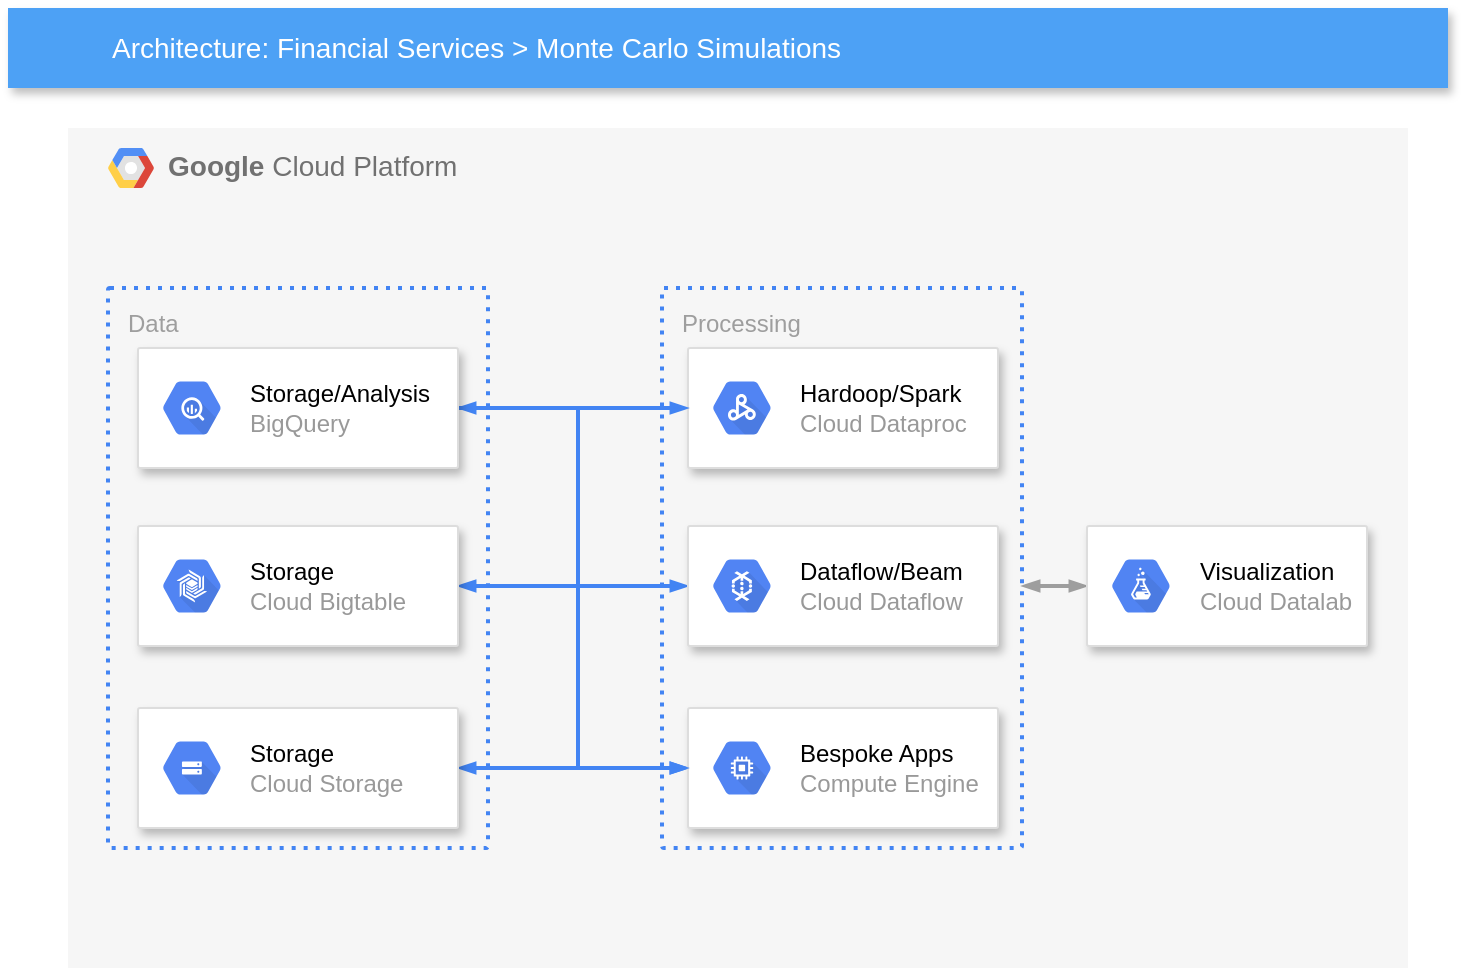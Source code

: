 <mxfile version="14.6.1" type="github"><diagram id="f106602c-feb2-e66a-4537-3a34d633f6aa" name="Page-1"><mxGraphModel dx="1422" dy="715" grid="1" gridSize="10" guides="1" tooltips="1" connect="1" arrows="1" fold="1" page="1" pageScale="1" pageWidth="1169" pageHeight="827" background="#ffffff" math="0" shadow="0"><root><mxCell id="0"/><mxCell id="1" parent="0"/><mxCell id="14" value="&lt;b&gt;Google &lt;/b&gt;Cloud Platform" style="fillColor=#F6F6F6;strokeColor=none;shadow=0;gradientColor=none;fontSize=14;align=left;spacing=10;fontColor=#717171;9E9E9E;verticalAlign=top;spacingTop=-4;fontStyle=0;spacingLeft=40;html=1;" parent="1" vertex="1"><mxGeometry x="230" y="100" width="670" height="420" as="geometry"/></mxCell><mxCell id="15" value="" style="shape=mxgraph.gcp2.google_cloud_platform;fillColor=#F6F6F6;strokeColor=none;shadow=0;gradientColor=none;" parent="14" vertex="1"><mxGeometry width="23" height="20" relative="1" as="geometry"><mxPoint x="20" y="10" as="offset"/></mxGeometry></mxCell><mxCell id="686" value="Processing" style="rounded=1;absoluteArcSize=1;arcSize=2;html=1;strokeColor=#4284F3;gradientColor=none;shadow=0;dashed=1;fontSize=12;fontColor=#9E9E9E;align=left;verticalAlign=top;spacing=10;spacingTop=-4;fillColor=none;dashPattern=1 2;strokeWidth=2;" parent="1" vertex="1"><mxGeometry x="527" y="180" width="180" height="280" as="geometry"/></mxCell><mxCell id="653" value="Data" style="rounded=1;absoluteArcSize=1;arcSize=2;html=1;strokeColor=#4284F3;gradientColor=none;shadow=0;dashed=1;fontSize=12;fontColor=#9E9E9E;align=left;verticalAlign=top;spacing=10;spacingTop=-4;fillColor=none;dashPattern=1 2;strokeWidth=2;" parent="1" vertex="1"><mxGeometry x="250" y="180" width="190" height="280" as="geometry"/></mxCell><mxCell id="2" value="Architecture: Financial Services &amp;gt; Monte Carlo Simulations" style="fillColor=#4DA1F5;strokeColor=none;shadow=1;gradientColor=none;fontSize=14;align=left;spacingLeft=50;fontColor=#ffffff;html=1;" parent="1" vertex="1"><mxGeometry x="200" y="40" width="720" height="40" as="geometry"/></mxCell><mxCell id="688" style="edgeStyle=orthogonalEdgeStyle;rounded=0;html=1;labelBackgroundColor=none;startFill=1;startSize=4;endArrow=blockThin;endFill=1;endSize=4;jettySize=auto;orthogonalLoop=1;strokeColor=#4284F3;strokeWidth=2;fontSize=12;fontColor=#000000;align=center;dashed=0;startArrow=blockThin;" parent="1" source="669" target="677" edge="1"><mxGeometry relative="1" as="geometry"/></mxCell><mxCell id="669" value="" style="strokeColor=#dddddd;fillColor=#ffffff;shadow=1;strokeWidth=1;rounded=1;absoluteArcSize=1;arcSize=2;fontSize=10;fontColor=#9E9E9E;align=center;html=1;" parent="1" vertex="1"><mxGeometry x="265" y="299" width="160" height="60" as="geometry"/></mxCell><mxCell id="670" value="&lt;font color=&quot;#000000&quot;&gt;Storage&lt;/font&gt;&lt;br&gt;Cloud Bigtable" style="dashed=0;connectable=0;html=1;fillColor=#5184F3;strokeColor=none;shape=mxgraph.gcp2.hexIcon;prIcon=cloud_bigtable;part=1;labelPosition=right;verticalLabelPosition=middle;align=left;verticalAlign=middle;spacingLeft=5;fontColor=#999999;fontSize=12;" parent="669" vertex="1"><mxGeometry y="0.5" width="44" height="39" relative="1" as="geometry"><mxPoint x="5" y="-19.5" as="offset"/></mxGeometry></mxCell><mxCell id="689" style="edgeStyle=orthogonalEdgeStyle;rounded=0;html=1;labelBackgroundColor=none;startFill=1;startSize=4;endArrow=blockThin;endFill=1;endSize=4;jettySize=auto;orthogonalLoop=1;strokeColor=#4284F3;strokeWidth=2;fontSize=12;fontColor=#000000;align=center;dashed=0;startArrow=blockThin;" parent="1" source="673" target="679" edge="1"><mxGeometry relative="1" as="geometry"/></mxCell><mxCell id="673" value="" style="strokeColor=#dddddd;fillColor=#ffffff;shadow=1;strokeWidth=1;rounded=1;absoluteArcSize=1;arcSize=2;fontSize=10;fontColor=#9E9E9E;align=center;html=1;" parent="1" vertex="1"><mxGeometry x="265" y="390" width="160" height="60" as="geometry"/></mxCell><mxCell id="674" value="&lt;font color=&quot;#000000&quot;&gt;Storage&lt;/font&gt;&lt;br&gt;Cloud Storage" style="dashed=0;connectable=0;html=1;fillColor=#5184F3;strokeColor=none;shape=mxgraph.gcp2.hexIcon;prIcon=cloud_storage;part=1;labelPosition=right;verticalLabelPosition=middle;align=left;verticalAlign=middle;spacingLeft=5;fontColor=#999999;fontSize=12;" parent="673" vertex="1"><mxGeometry y="0.5" width="44" height="39" relative="1" as="geometry"><mxPoint x="5" y="-19.5" as="offset"/></mxGeometry></mxCell><mxCell id="675" value="" style="strokeColor=#dddddd;fillColor=#ffffff;shadow=1;strokeWidth=1;rounded=1;absoluteArcSize=1;arcSize=2;fontSize=10;fontColor=#9E9E9E;align=center;html=1;" parent="1" vertex="1"><mxGeometry x="540" y="210" width="155" height="60" as="geometry"/></mxCell><mxCell id="676" value="&lt;font color=&quot;#000000&quot;&gt;Hardoop/Spark&lt;/font&gt;&lt;br&gt;Cloud Dataproc" style="dashed=0;connectable=0;html=1;fillColor=#5184F3;strokeColor=none;shape=mxgraph.gcp2.hexIcon;prIcon=cloud_dataproc;part=1;labelPosition=right;verticalLabelPosition=middle;align=left;verticalAlign=middle;spacingLeft=5;fontColor=#999999;fontSize=12;" parent="675" vertex="1"><mxGeometry y="0.5" width="44" height="39" relative="1" as="geometry"><mxPoint x="5" y="-19.5" as="offset"/></mxGeometry></mxCell><mxCell id="690" style="edgeStyle=orthogonalEdgeStyle;rounded=0;html=1;labelBackgroundColor=none;startFill=1;startSize=4;endArrow=blockThin;endFill=1;endSize=4;jettySize=auto;orthogonalLoop=1;strokeColor=#9E9E9E;strokeWidth=2;fontSize=12;fontColor=#000000;align=center;dashed=0;startArrow=blockThin;" parent="1" source="686" target="681" edge="1"><mxGeometry relative="1" as="geometry"><Array as="points"><mxPoint x="715" y="329"/><mxPoint x="715" y="329"/></Array></mxGeometry></mxCell><mxCell id="677" value="" style="strokeColor=#dddddd;fillColor=#ffffff;shadow=1;strokeWidth=1;rounded=1;absoluteArcSize=1;arcSize=2;fontSize=10;fontColor=#9E9E9E;align=center;html=1;" parent="1" vertex="1"><mxGeometry x="540" y="299" width="155" height="60" as="geometry"/></mxCell><mxCell id="678" value="&lt;font color=&quot;#000000&quot;&gt;Dataflow/Beam&lt;/font&gt;&lt;br&gt;Cloud Dataflow" style="dashed=0;connectable=0;html=1;fillColor=#5184F3;strokeColor=none;shape=mxgraph.gcp2.hexIcon;prIcon=cloud_dataflow;part=1;labelPosition=right;verticalLabelPosition=middle;align=left;verticalAlign=middle;spacingLeft=5;fontColor=#999999;fontSize=12;" parent="677" vertex="1"><mxGeometry y="0.5" width="44" height="39" relative="1" as="geometry"><mxPoint x="5" y="-19.5" as="offset"/></mxGeometry></mxCell><mxCell id="679" value="" style="strokeColor=#dddddd;fillColor=#ffffff;shadow=1;strokeWidth=1;rounded=1;absoluteArcSize=1;arcSize=2;fontSize=10;fontColor=#9E9E9E;align=center;html=1;" parent="1" vertex="1"><mxGeometry x="540" y="390" width="155" height="60" as="geometry"/></mxCell><mxCell id="680" value="&lt;font color=&quot;#000000&quot;&gt;Bespoke Apps&lt;/font&gt;&lt;br&gt;Compute Engine" style="dashed=0;connectable=0;html=1;fillColor=#5184F3;strokeColor=none;shape=mxgraph.gcp2.hexIcon;prIcon=compute_engine;part=1;labelPosition=right;verticalLabelPosition=middle;align=left;verticalAlign=middle;spacingLeft=5;fontColor=#999999;fontSize=12;" parent="679" vertex="1"><mxGeometry y="0.5" width="44" height="39" relative="1" as="geometry"><mxPoint x="5" y="-19.5" as="offset"/></mxGeometry></mxCell><mxCell id="681" value="" style="strokeColor=#dddddd;fillColor=#ffffff;shadow=1;strokeWidth=1;rounded=1;absoluteArcSize=1;arcSize=2;fontSize=10;fontColor=#9E9E9E;align=center;html=1;" parent="1" vertex="1"><mxGeometry x="739.5" y="299" width="140" height="60" as="geometry"/></mxCell><mxCell id="682" value="&lt;font color=&quot;#000000&quot;&gt;Visualization&lt;/font&gt;&lt;br&gt;Cloud Datalab" style="dashed=0;connectable=0;html=1;fillColor=#5184F3;strokeColor=none;shape=mxgraph.gcp2.hexIcon;prIcon=cloud_datalab;part=1;labelPosition=right;verticalLabelPosition=middle;align=left;verticalAlign=middle;spacingLeft=5;fontColor=#999999;fontSize=12;" parent="681" vertex="1"><mxGeometry y="0.5" width="44" height="39" relative="1" as="geometry"><mxPoint x="5" y="-19.5" as="offset"/></mxGeometry></mxCell><mxCell id="687" style="edgeStyle=orthogonalEdgeStyle;rounded=0;html=1;labelBackgroundColor=none;startFill=1;startSize=4;endArrow=blockThin;endFill=1;endSize=4;jettySize=auto;orthogonalLoop=1;strokeColor=#4284F3;strokeWidth=2;fontSize=12;fontColor=#000000;align=center;dashed=0;" parent="1" source="684" target="675" edge="1"><mxGeometry relative="1" as="geometry"/></mxCell><mxCell id="691" style="edgeStyle=orthogonalEdgeStyle;rounded=0;html=1;labelBackgroundColor=none;startFill=1;startSize=4;endArrow=blockThin;endFill=1;endSize=4;jettySize=auto;orthogonalLoop=1;strokeColor=#4284F3;strokeWidth=2;fontSize=12;fontColor=#000000;align=center;dashed=0;startArrow=blockThin;" parent="1" source="684" target="679" edge="1"><mxGeometry relative="1" as="geometry"><Array as="points"><mxPoint x="485" y="240"/><mxPoint x="485" y="420"/></Array></mxGeometry></mxCell><mxCell id="684" value="" style="strokeColor=#dddddd;fillColor=#ffffff;shadow=1;strokeWidth=1;rounded=1;absoluteArcSize=1;arcSize=2;fontSize=10;fontColor=#9E9E9E;align=center;html=1;" parent="1" vertex="1"><mxGeometry x="265" y="210" width="160" height="60" as="geometry"/></mxCell><mxCell id="685" value="&lt;font color=&quot;#000000&quot;&gt;Storage/Analysis&lt;/font&gt;&lt;br&gt;BigQuery" style="dashed=0;connectable=0;html=1;fillColor=#5184F3;strokeColor=none;shape=mxgraph.gcp2.hexIcon;prIcon=bigquery;part=1;labelPosition=right;verticalLabelPosition=middle;align=left;verticalAlign=middle;spacingLeft=5;fontColor=#999999;fontSize=12;" parent="684" vertex="1"><mxGeometry y="0.5" width="44" height="39" relative="1" as="geometry"><mxPoint x="5" y="-19.5" as="offset"/></mxGeometry></mxCell></root></mxGraphModel></diagram></mxfile>